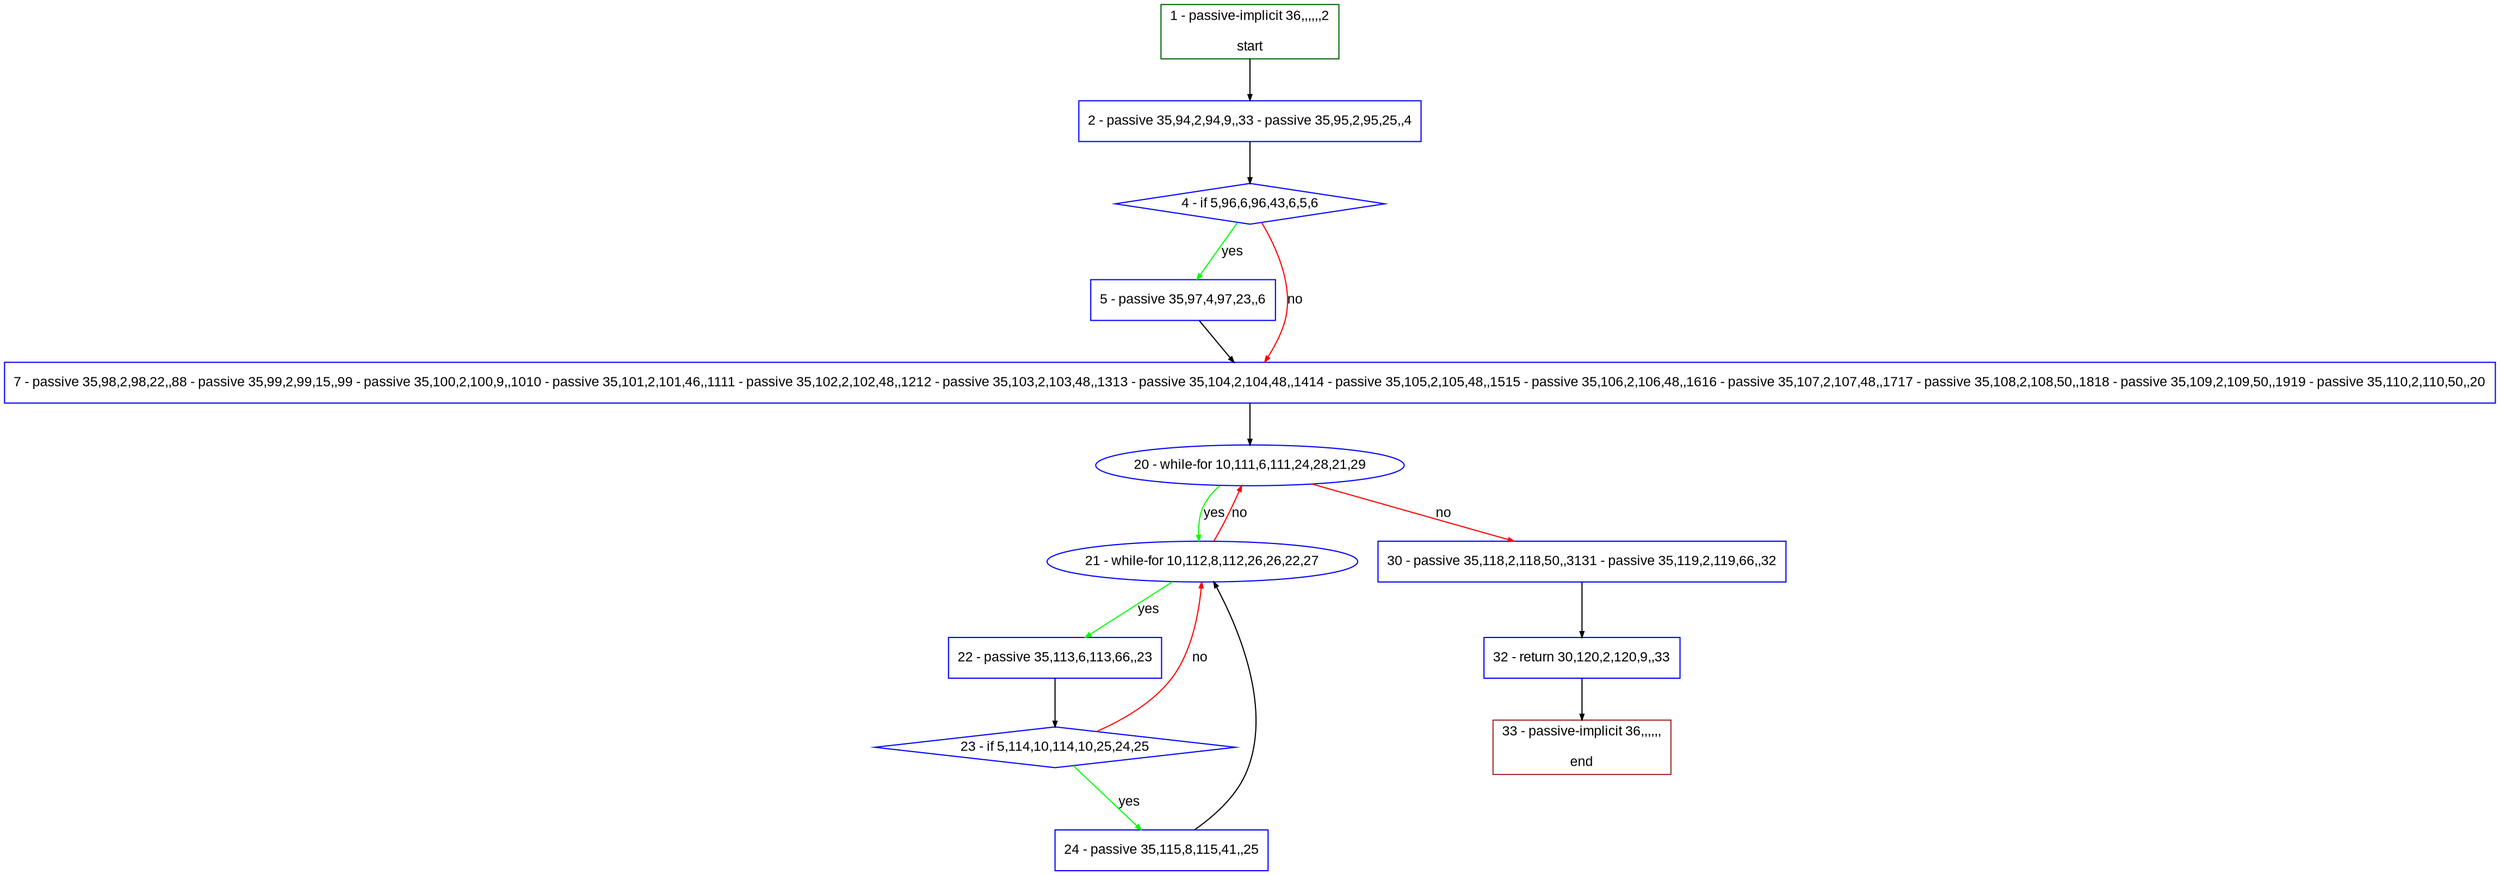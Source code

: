 digraph "" {
  graph [pack="true", label="", fontsize="12", packmode="clust", fontname="Arial", fillcolor="#FFFFCC", bgcolor="white", style="rounded,filled", compound="true"];
  node [node_initialized="no", label="", color="grey", fontsize="12", fillcolor="white", fontname="Arial", style="filled", shape="rectangle", compound="true", fixedsize="false"];
  edge [fontcolor="black", arrowhead="normal", arrowtail="none", arrowsize="0.5", ltail="", label="", color="black", fontsize="12", lhead="", fontname="Arial", dir="forward", compound="true"];
  __N1 [label="2 - passive 35,94,2,94,9,,33 - passive 35,95,2,95,25,,4", color="#0000ff", fillcolor="#ffffff", style="filled", shape="box"];
  __N2 [label="1 - passive-implicit 36,,,,,,2\n\nstart", color="#006400", fillcolor="#ffffff", style="filled", shape="box"];
  __N3 [label="4 - if 5,96,6,96,43,6,5,6", color="#0000ff", fillcolor="#ffffff", style="filled", shape="diamond"];
  __N4 [label="5 - passive 35,97,4,97,23,,6", color="#0000ff", fillcolor="#ffffff", style="filled", shape="box"];
  __N5 [label="7 - passive 35,98,2,98,22,,88 - passive 35,99,2,99,15,,99 - passive 35,100,2,100,9,,1010 - passive 35,101,2,101,46,,1111 - passive 35,102,2,102,48,,1212 - passive 35,103,2,103,48,,1313 - passive 35,104,2,104,48,,1414 - passive 35,105,2,105,48,,1515 - passive 35,106,2,106,48,,1616 - passive 35,107,2,107,48,,1717 - passive 35,108,2,108,50,,1818 - passive 35,109,2,109,50,,1919 - passive 35,110,2,110,50,,20", color="#0000ff", fillcolor="#ffffff", style="filled", shape="box"];
  __N6 [label="20 - while-for 10,111,6,111,24,28,21,29", color="#0000ff", fillcolor="#ffffff", style="filled", shape="oval"];
  __N7 [label="21 - while-for 10,112,8,112,26,26,22,27", color="#0000ff", fillcolor="#ffffff", style="filled", shape="oval"];
  __N8 [label="30 - passive 35,118,2,118,50,,3131 - passive 35,119,2,119,66,,32", color="#0000ff", fillcolor="#ffffff", style="filled", shape="box"];
  __N9 [label="22 - passive 35,113,6,113,66,,23", color="#0000ff", fillcolor="#ffffff", style="filled", shape="box"];
  __N10 [label="23 - if 5,114,10,114,10,25,24,25", color="#0000ff", fillcolor="#ffffff", style="filled", shape="diamond"];
  __N11 [label="24 - passive 35,115,8,115,41,,25", color="#0000ff", fillcolor="#ffffff", style="filled", shape="box"];
  __N12 [label="32 - return 30,120,2,120,9,,33", color="#0000ff", fillcolor="#ffffff", style="filled", shape="box"];
  __N13 [label="33 - passive-implicit 36,,,,,,\n\nend", color="#a52a2a", fillcolor="#ffffff", style="filled", shape="box"];
  __N2 -> __N1 [arrowhead="normal", arrowtail="none", color="#000000", label="", dir="forward"];
  __N1 -> __N3 [arrowhead="normal", arrowtail="none", color="#000000", label="", dir="forward"];
  __N3 -> __N4 [arrowhead="normal", arrowtail="none", color="#00ff00", label="yes", dir="forward"];
  __N3 -> __N5 [arrowhead="normal", arrowtail="none", color="#ff0000", label="no", dir="forward"];
  __N4 -> __N5 [arrowhead="normal", arrowtail="none", color="#000000", label="", dir="forward"];
  __N5 -> __N6 [arrowhead="normal", arrowtail="none", color="#000000", label="", dir="forward"];
  __N6 -> __N7 [arrowhead="normal", arrowtail="none", color="#00ff00", label="yes", dir="forward"];
  __N7 -> __N6 [arrowhead="normal", arrowtail="none", color="#ff0000", label="no", dir="forward"];
  __N6 -> __N8 [arrowhead="normal", arrowtail="none", color="#ff0000", label="no", dir="forward"];
  __N7 -> __N9 [arrowhead="normal", arrowtail="none", color="#00ff00", label="yes", dir="forward"];
  __N9 -> __N10 [arrowhead="normal", arrowtail="none", color="#000000", label="", dir="forward"];
  __N10 -> __N7 [arrowhead="normal", arrowtail="none", color="#ff0000", label="no", dir="forward"];
  __N10 -> __N11 [arrowhead="normal", arrowtail="none", color="#00ff00", label="yes", dir="forward"];
  __N11 -> __N7 [arrowhead="normal", arrowtail="none", color="#000000", label="", dir="forward"];
  __N8 -> __N12 [arrowhead="normal", arrowtail="none", color="#000000", label="", dir="forward"];
  __N12 -> __N13 [arrowhead="normal", arrowtail="none", color="#000000", label="", dir="forward"];
}
